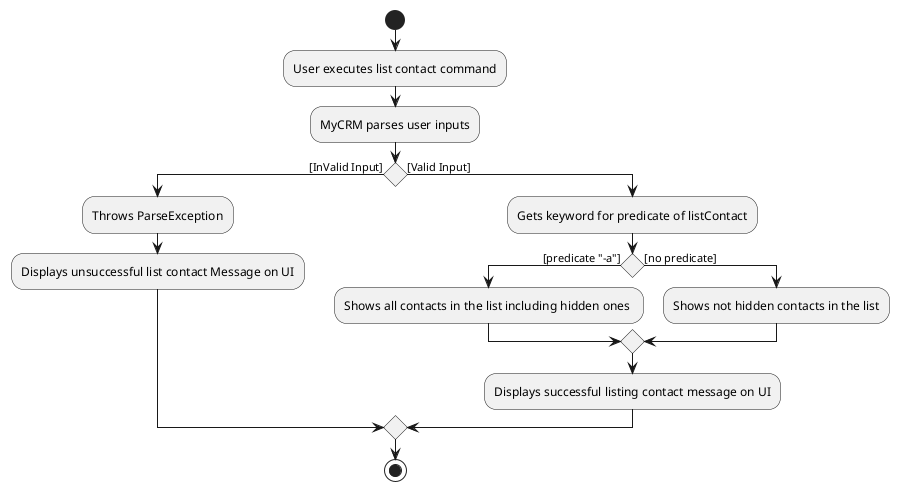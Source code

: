 @startuml
start
:User executes list contact command;
:MyCRM parses user inputs;
if () then ([InValid Input])
    :Throws ParseException;
    :Displays unsuccessful list contact Message on UI;
else ([Valid Input])
:Gets keyword for predicate of listContact;
if () then ([predicate "-a"])
:Shows all contacts in the list including hidden ones ;
else ([no predicate])
:Shows not hidden contacts in the list;
endif;
:Displays successful listing contact message on UI;
endif
stop
@enduml

